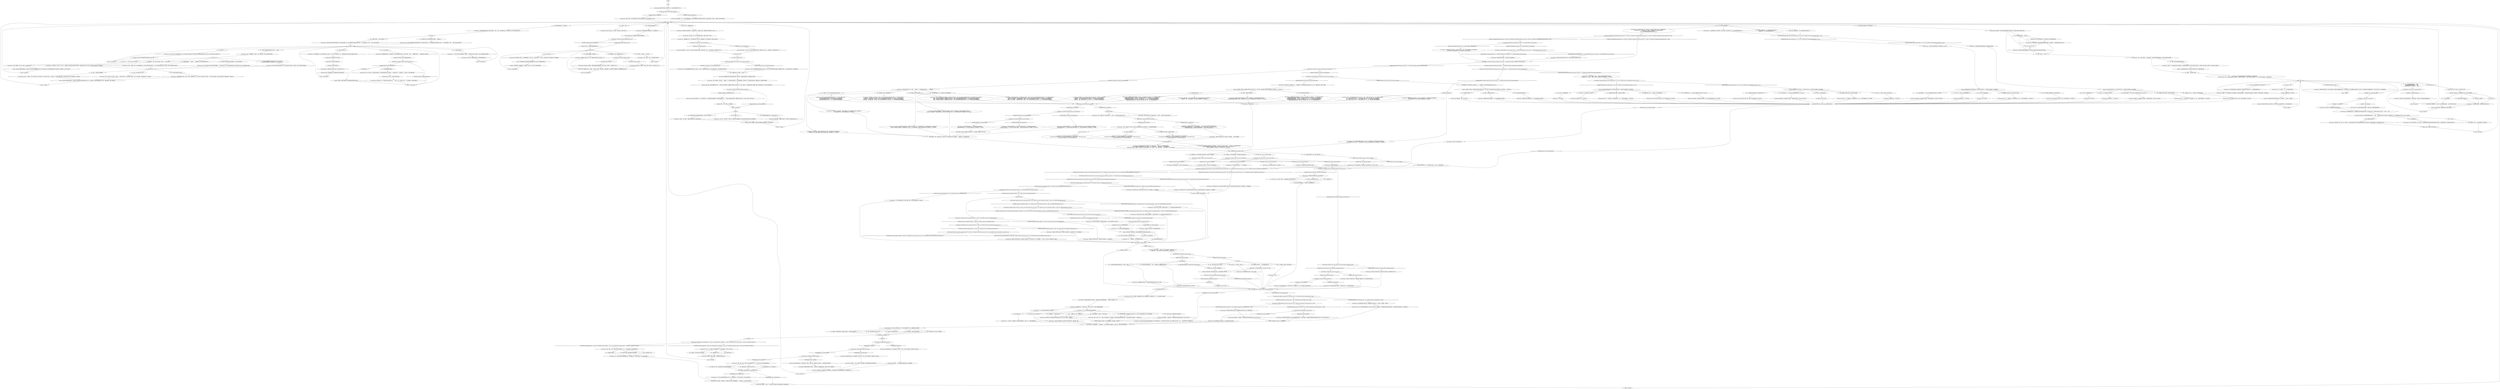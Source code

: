 # KIM SWITCH / DEBRIEF DAY ONE
# 1. Kim smokes.
#2. How did the day go? 
#3. What are our powers and what is the RCM?
#4. What is the Moralintern? 
#5. What do you think of Martinaise, Kim?
# ==================================================
digraph G {
	  0 [label="START"];
	  1 [label="input"];
	  2 [label="Kim Kitsuragi: 他长长地吐出一团烟雾。“你决定吧，警探。再重申一次，我每晚*只*抽一根。”"];
	  3 [label="Endurance: 谢谢你的赞美。即使穿着木屐，我们也能做到。这个身体里面有一台正在运转的神秘油箱——天知道到底是为什么……"];
	  4 [label="Kim Kitsuragi: “国际道德伦理委员会是世界上最大的政治组织。”他抽了一口烟。“你知道他们是谁。在大革命失败之后，这个地方就交给他们管制了。”"];
	  5 [label="Kim Kitsuragi: Variable[\"TASK.get_the_dead_body_down_from_the_tree_done\"]"];
	  6 [label="Variable[\"TASK.get_the_dead_body_down_from_the_tree_done\"]", shape=diamond];
	  7 [label="!(Variable[\"TASK.get_the_dead_body_down_from_the_tree_done\"])", shape=diamond];
	  8 [label="You: “考虑到我过去犯下的错误，这是我唯一能做的。”"];
	  9 [label="Kim Kitsuragi: Variable[\"cargo.evrart_stubbornly_refused_to_sit_all_yhe_way\"]"];
	  10 [label="Variable[\"cargo.evrart_stubbornly_refused_to_sit_all_yhe_way\"]", shape=diamond];
	  11 [label="!(Variable[\"cargo.evrart_stubbornly_refused_to_sit_all_yhe_way\"])", shape=diamond];
	  12 [label="Kim Kitsuragi: “我们没能走访艾弗拉特·克莱尔，因为你拒绝坐下。”"];
	  13 [label="Kim Kitsuragi: “我们没能见到艾弗拉特·克莱尔，不过确实进入港口了。明天应该更容易找到他。”"];
	  14 [label="Kim Kitsuragi: Variable[\"pier.joyce_lynching_hub_reached\"]"];
	  15 [label="Variable[\"pier.joyce_lynching_hub_reached\"]", shape=diamond];
	  16 [label="!(Variable[\"pier.joyce_lynching_hub_reached\"])", shape=diamond];
	  17 [label="You: “我已经等不及要再开一枪了。我觉得自己生来手里就是带枪的。”"];
	  18 [label="Kim Kitsuragi: Variable[\"cargo.evrart_main_hub_reached\"]"];
	  19 [label="Variable[\"cargo.evrart_main_hub_reached\"]", shape=diamond];
	  20 [label="!(Variable[\"cargo.evrart_main_hub_reached\"])", shape=diamond];
	  21 [label="You: “我肯定能让他说出更多消息。”"];
	  22 [label="You: “这是原则问题。”"];
	  23 [label="You: “看见了吗，金，我变成一个真实的人了。”"];
	  24 [label="Kim Kitsuragi: Variable[\"whirling.kim_debrief_name_reaction\"]"];
	  25 [label="Variable[\"whirling.kim_debrief_name_reaction\"]", shape=diamond];
	  26 [label="!(Variable[\"whirling.kim_debrief_name_reaction\"])", shape=diamond];
	  27 [label="Kim Kitsuragi: “改名？没，不算是吧。但是我相信所有人在某个时刻都想象过，如果我们是另外一个人，生活又会是怎样一副模样。”"];
	  28 [label="Kim Kitsuragi: “让她主动开口需要出色的人际交往能力和不屈不挠的毅力。你做的很好，警探。”"];
	  29 [label="Kim Kitsuragi: “不，我们没有。不过最迟明天一定要办完这件重要的事。”他呼出一口气，银色的烟雾寥寥升起。"];
	  30 [label="Kim Kitsuragi: “他们有什么信仰？他们是德洛莉丝主义者。他们*相信*自己可以继续执行四个世纪前无罪女王德洛莉丝·黛提出的人道主义计划。其他人说他们只是一群科技主义者。”"];
	  31 [label="You: 最好还是别问了。"];
	  32 [label="Jump to: [Untitled hub]"];
	  33 [label="You: “加姆洛克和G.R.I.H.也是吗？”（继续。）"];
	  34 [label="Kim Kitsuragi: “其实*非常*困难。人类实在是……”他摇摇头。“但一切都在我们的管控之中。而且这都是值得的。组织起作用了，我们的系统也在起作用。如果没有的话，这座城市会分崩离析。”"];
	  35 [label="Kim Kitsuragi: Variable[\"XP.discover_the_bullet\"]"];
	  36 [label="Variable[\"XP.discover_the_bullet\"]", shape=diamond];
	  37 [label="!(Variable[\"XP.discover_the_bullet\"])", shape=diamond];
	  38 [label="Kim Kitsuragi: Variable[\"pier.joyce_hub_reached\"]"];
	  39 [label="Variable[\"pier.joyce_hub_reached\"]", shape=diamond];
	  40 [label="!(Variable[\"pier.joyce_hub_reached\"])", shape=diamond];
	  41 [label="Kim Kitsuragi: 其实很有限——最*经常*做的就是根据各部门罚款标准，对违法者处以最高1000雷亚尔的罚款。"];
	  42 [label="Kim Kitsuragi: “确定不了。不过那些没出现的人会变成逃犯，当他们最后被抓到的时候，享有的合法权利也会比较少。这其实是一种权力投射。到目前为止，好像大部分人都会现身。”"];
	  43 [label="Kim Kitsuragi: Variable[\"cargo.evrart_after_wc_success_evrart_told_all_about_his_drug_trade\"]  and  Variable[\"cargo.evrart_murderhub_reached\"] == false  and  Variable[\"TASK.open_gary_door\"]"];
	  44 [label="Variable[\"cargo.evrart_after_wc_success_evrart_told_all_about_his_drug_trade\"]  and  Variable[\"cargo.evrart_murderhub_reached\"] == false  and  Variable[\"TASK.open_gary_door\"]", shape=diamond];
	  45 [label="!(Variable[\"cargo.evrart_after_wc_success_evrart_told_all_about_his_drug_trade\"]  and  Variable[\"cargo.evrart_murderhub_reached\"] == false  and  Variable[\"TASK.open_gary_door\"])", shape=diamond];
	  46 [label="Empathy: 虽然你确实在检查尸体的时候犯了错，但他不想让你感觉太灰心。也许是担心你会直接放弃，然后继续酗酒……"];
	  47 [label="You: “很抱歉我今天做的还不够多。我真的不是个好警察。”"];
	  48 [label="You: “这都是计划的一部分——从外面开始，然后回到凶案现场。”"];
	  49 [label="Kim Kitsuragi: “我的工作不是评价你的方法论，警官。我只是在检查事实。至于走访的事……”"];
	  50 [label="Kim Kitsuragi: 他抬起眉毛。“好吧。至于走访的事……”"];
	  51 [label="Kim Kitsuragi: “清醒同样也有助于提高精准度。不管怎么说，我们对被害人进行了现场尸检。不过，得到的信息不是很多。”\n“清醒对精准度同样是有帮助的。不管怎么说，我们对受害人进行了尸检。而且还发现了一些可以调查的线索。”\n“清醒对精准度同样是有帮助的。不管怎么说，我们对受害人进行了尸检。不过，我们发现的东西没有我期望的多。”\n“清醒对精准度同样是有帮助的。不管怎么说，我们对受害人进行了尸检。不过，我们发现的东西没有我期望的多。”\n“清醒对精准度同样是有帮助的。不管怎么说，我们对受害人进行了尸检。不过，我们得到的信息不多。”"];
	  52 [label="Kim Kitsuragi: “那我拭目以待了。至于走访的事……”"];
	  53 [label="Kim Kitsuragi: “呃……”他皱起眉头。“我们必须解决那个问题。”"];
	  54 [label="namehub"];
	  55 [label="You: 这跟你没有一点关系。放手吧。"];
	  56 [label="Kim Kitsuragi: “我有种感觉，乔伊斯知道现在的情况到底有多危险。我们*必须*让她开口。”他皱紧眉头。"];
	  57 [label="Kim Kitsuragi: 他点燃香烟。“那么……我们应该聊聊调查的事——但我还是觉得你对RCM的概念有点*模糊*。我们在这里的角色，还有权力。主要说来，是我们的*管辖权*。”"];
	  58 [label="Composure: 事实上，这样做的他看起来确实酷*多了*。"];
	  59 [label="You: “他们信仰什么？”"];
	  60 [label="Empathy: 谢谢了，孩子，他想到，心中充满感激。"];
	  61 [label="Kim Kitsuragi: 他撇了撇嘴。“在我看来不太明智，不过现在来一场全面的政治辩论太迟了。”"];
	  62 [label="Kim Kitsuragi: “我们见到了艾弗拉特·克莱尔，但是没能进行完整的询问。所以这个要放进待办清单里……”"];
	  63 [label="Kim Kitsuragi: “我还是觉得我们遗漏了什么，不过也许分析部的人会带给我们什么惊喜。我们在犯罪现场还有很多事要处理。”\n“我还是觉得我们遗漏了什么，不过现在只能指望分析部门的那些小伙子了。我们还对犯罪现场进行了详尽的搜查。这一点非常棒。”"];
	  64 [label="Kim Kitsuragi: 他点燃一支香烟。“我们该从哪里开始呢？首先应该谈谈调查的事，不过我记得你想聊一下RCM。”"];
	  65 [label="Kim Kitsuragi: “我们被允许使用任何我们认为有必要的武力，甚至包括致命的。”\n“你可能已经从事实中了解到，我们需要随身携带击杀人数的记录——就像你水印里的那个——我们可以使用任何必要的武力。而且，我们也被严肃地告诫过，不要滥用这种权力。”"];
	  66 [label="killhub"];
	  67 [label="Kim Kitsuragi: “你让他说了很多工会的事，甚至连毒品交易都说了。但是除非你先帮他一个忙，要不他就会对凶杀案的事只字不提。”"];
	  68 [label="Inland Empire: 他是对的。即使是在尸体刺鼻的气味下，你也能嗅到，好像还少了点什么东西。"];
	  69 [label="You: “希望我们不用做什么走访。那些人都奸诈的很。”"];
	  70 [label="Kim Kitsuragi: “嗯，包括艾弗拉特·克莱尔。一个令人畏惧的对手。”"];
	  71 [label="You: “我才不会为了什么工会的大人物坐下，站着或者跳到半空中呢，只是因为什么……”"];
	  72 [label="Kim Kitsuragi: 警督抬起眉毛。“不管怎么说，我们都要再去找他……”"];
	  73 [label="You: “我还是不相信自己居然打偏了！”"];
	  74 [label="You: “这都是计划的一部分——从外面开始，然后回到凶案现场。”"];
	  75 [label="Empathy: 他对你的进展不是特别满意，但也不想让你完全丧失信心。也许是担心你会直接放弃，然后继续酗酒……"];
	  76 [label="You: “大大的解脱。而且还是个非常有用的名字。”"];
	  77 [label="You: “一个很酷的女士，拥有一个很酷的名字。”"];
	  78 [label="Kim Kitsuragi: “好吧，不过 - 不好意思，请恕我冒昧的问一下 - 如果你有鞋的话，*你为什么不穿上呢*？”"];
	  79 [label="Volition: 把习惯控制在自己设定的范围之内需要很强的自控力。相比之下直接戒烟可容易多了。"];
	  80 [label="Jump to: [kimsmokehub]"];
	  81 [label="Kim Kitsuragi: Variable[\"whirling.kim_debrief_electro_cool\"]"];
	  82 [label="Variable[\"whirling.kim_debrief_electro_cool\"]", shape=diamond];
	  83 [label="!(Variable[\"whirling.kim_debrief_electro_cool\"])", shape=diamond];
	  84 [label="You: “你怎么看待他们？”"];
	  85 [label="Kim Kitsuragi: “判处罪行不是我们的工作。我们只负责逮捕，然后把他们送到联盟政府法庭——在科戎和德尔塔。控方会根据我们的证据行事。还有记录——这就是保护好记录的重要性所在。”他拍了拍上衣口袋——笔记就放在那里。"];
	  86 [label="Jump to: [mainhub]"];
	  87 [label="Kim Kitsuragi: “那你一定会*喜欢*马丁内斯的。对于很多人——特别是工会来说——我们其实就是义务警员。以我个人的角度来讲，我不是很喜欢这样。”他看向环岛。"];
	  88 [label="Jump to: [mainhub]"];
	  89 [label="Kim Kitsuragi: Variable[\"yard.hanged_coordination_hit_buckle_failed\"]"];
	  90 [label="Variable[\"yard.hanged_coordination_hit_buckle_failed\"]", shape=diamond];
	  91 [label="!(Variable[\"yard.hanged_coordination_hit_buckle_failed\"])", shape=diamond];
	  92 [label="You: “没什么大不了的。”"];
	  93 [label="Kim Kitsuragi: “我们没能找到工会主席，艾弗拉特·克莱尔，更别提走访他了。所以，这件事放到了明天的待办清单上。”"];
	  94 [label="You: “等等，所以说如果我在执行任务的时候杀了人……”"];
	  95 [label="Kim Kitsuragi: “顺便说一句，处于那种位置可*不是*很舒服的。内务部会彻查这些案子——详细盘问你所有矛盾的地方。要想为别人*打掩护*是很难的。其实这样最好。”"];
	  96 [label="Empathy: 他实事求是的说完，然后离开了。"];
	  97 [label="Kim Kitsuragi: “41分局最出名的就是……警察暴力事件远超平均水平。”"];
	  98 [label="Kim Kitsuragi: “更宽泛的说，是国际道德伦理委员，不过你说的没错。”他的目光心不在焉地落在刚刚变黑的窗户上。"];
	  99 [label="Kim Kitsuragi: “更宽泛的说，是联盟政府和国际道德伦理委员会。”"];
	  100 [label="You: “很抱歉我今天做的还不够多。我真的不是个好警察。”"];
	  101 [label="Kim Kitsuragi: “清醒同样也有助于提高精准度。不过，我们还是继续说说走访的事吧……”"];
	  102 [label="You: “*初步*走访？是的，呃，我们跟一些人聊过。”"];
	  103 [label="Kim Kitsuragi: “那我拭目以待了。至于走访的事……”"];
	  104 [label="You: “我坦白，自己那样做真的很不专业。”"];
	  105 [label="transitionintointerviewshub"];
	  106 [label="namedoubthub"];
	  107 [label="Kim Kitsuragi: CheckEquipped(\"shoes_snakeskin\")"];
	  108 [label="CheckEquipped(\"shoes_snakeskin\")", shape=diamond];
	  109 [label="!(CheckEquipped(\"shoes_snakeskin\"))", shape=diamond];
	  110 [label="You: “我都没注意到。你也知道，我是工作第一的。”"];
	  111 [label="Kim Kitsuragi: 外面的空气很清新，警督沉默了一会儿。他听着汽車的轰鸣声，然后……"];
	  112 [label="Kim Kitsuragi: “这个词用得好，”他点点头，呼出一口气。“我能理解，适应外国势力跟打击移民并不相符——但是如果没了委员会，我们只不过是普通的义务警员而已。事实就是如此。”"];
	  113 [label="You: “如果我*不知道*——你会怎么描述他们？”"];
	  114 [label="Kim Kitsuragi: “沉默——对于这种难题来说，是很好的评价。”"];
	  115 [label="mainhub"];
	  116 [label="Kim Kitsuragi: “我们的检查*可以*再详细一点——因为总是可以的——不过，我们手上确实找到一些可以跟进的线索。”\n“我们的调查还有一些需要改进的地方，不过也没能提供什么足够可靠的线索。”"];
	  117 [label="Kim Kitsuragi: Variable[\"TASK.get_the_dead_body_down_from_the_tree_done\"]  or  Variable[\"gates.mhead_took_down_the_hanged_man\"]"];
	  118 [label="Variable[\"TASK.get_the_dead_body_down_from_the_tree_done\"]  or  Variable[\"gates.mhead_took_down_the_hanged_man\"]", shape=diamond];
	  119 [label="!(Variable[\"TASK.get_the_dead_body_down_from_the_tree_done\"]  or  Variable[\"gates.mhead_took_down_the_hanged_man\"])", shape=diamond];
	  120 [label="Kim Kitsuragi: Variable[\"auto.visited_harbour\"]"];
	  121 [label="Variable[\"auto.visited_harbour\"]", shape=diamond];
	  122 [label="!(Variable[\"auto.visited_harbour\"])", shape=diamond];
	  123 [label="Kim Kitsuragi: “我还是觉得我们遗漏了什么。而且犯罪现场还有很多事要做……”\n“我还是觉得我们遗漏了什么。不过我们对犯罪现场进行了详尽的搜查。这一点非常棒。”"];
	  124 [label="Kim Kitsuragi: 他若有所思地点点头，用手指轻轻弹了下香烟。“还挺少见的，特别是你这个年纪的男人——而且还穿着*那些*高跟鞋……”"];
	  125 [label="Authority: 他不是在评判你。他郑重地承认你们分局的工作难度。"];
	  126 [label="Kim Kitsuragi: “关于工会还有那起凶杀案，你真的让他说了很多，所以我们的调查确实有了不小的进展。”"];
	  127 [label="You: “我一般更喜欢从搜查现场开始，然后再去处理尸体。”"];
	  128 [label="Pain Threshold: 一想到尸体还挂在那里，任由人们看着，被小孩亵渎着……这真的让他很痛苦。"];
	  129 [label="Kim Kitsuragi: “另外，我们总算是把那具尸体从树上*弄下来*了。不过还要进行尸检，犯罪现场也还有很多事要处理。”\n“此外，我们把尸体从树上*放下来*了。不过我们要进行尸检。但是至少我们对犯罪现场进行了详尽的搜查——这一点非常棒。”"];
	  130 [label="You: “世界末日都*快到*了，为什么还会有人期待我把注意力集中在一具尸体上面……”"];
	  131 [label="Kim Kitsuragi: Variable[\"TASK.confront_the_pigs\"]"];
	  132 [label="Variable[\"TASK.confront_the_pigs\"]", shape=diamond];
	  133 [label="!(Variable[\"TASK.confront_the_pigs\"])", shape=diamond];
	  134 [label="Kim Kitsuragi: “虽然我能看出它的吸引力，不过虚无缥缈会影响你履行自己的义务。继续吧……”"];
	  135 [label="Kim Kitsuragi: “不过，我们还是说说乔伊斯·梅西耶的事吧。”"];
	  136 [label="You: “我们走访了她，得到了很多信息。”"];
	  137 [label="Kim Kitsuragi: “好吧，但是——还有，原谅我，这件事已经困扰我一上午了——你都*没穿鞋*怎么还能到处跑来跑去？”"];
	  138 [label="Kim Kitsuragi: “好吧，但是——还有，原谅我，这件事已经困扰我一上午了——你*穿着一只鞋*怎么还能到处跑来跑去？”"];
	  139 [label="You: “这是我苦修的一部分，我在惩罚自己。”"];
	  140 [label="Kim Kitsuragi: “呃，至少阳台边那只鞋子看起来像是你的。”他用香烟指了指。“也许我们说完之后，你可以去把它捡回来。”"];
	  141 [label="Shivers: 下方，城市随着余下的灯火一起颤抖。人们赶回家，离开家，抽烟，睡觉，边洗澡边唱歌。在灯光熄灭之前，餐桌边缘、手还有围裙都在窗户里闪烁。"];
	  142 [label="Composure: 然而如果戒掉，他就酷不起来了。隐藏在这一切之下的——是这个男人很享受这种酷劲。"];
	  143 [label="Perception (Sight): 他说得对。它就在那里，在飞旋旅社闪亮的窗户下散发着幽幽绿光……天空漆黑一片，只有灯光还在闪闪烁烁。"];
	  144 [label="Jump to: [Untitled hub]"];
	  145 [label="You: “我对这个国际道德伦理委员会有点*意见*。”（做结论。）"];
	  146 [label="You: “那被我们判处有罪的人会怎么样？”"];
	  147 [label="You: “人们需要的是更强的领导力，能让所有人都安分守己。”"];
	  148 [label="You: “我不知道自己为什么会这么做，曷城警督。”"];
	  149 [label="Kim Kitsuragi: Variable[\"cargo.evrart_after_wc_success_evrart_told_all_about_his_drug_trade\"]  and  Variable[\"cargo.evrart_hardieboys_did_the_merco_in\"]"];
	  150 [label="Variable[\"cargo.evrart_after_wc_success_evrart_told_all_about_his_drug_trade\"]  and  Variable[\"cargo.evrart_hardieboys_did_the_merco_in\"]", shape=diamond];
	  151 [label="!(Variable[\"cargo.evrart_after_wc_success_evrart_told_all_about_his_drug_trade\"]  and  Variable[\"cargo.evrart_hardieboys_did_the_merco_in\"])", shape=diamond];
	  152 [label="Perception (Sight): 他很疲惫，但眼睛下面的黑眼圈让他显得更加年轻，而不是更加苍老了。"];
	  153 [label="Kim Kitsuragi: Variable[\"TASK.open_trash_container_done\"] == true  and  Variable[\"yard.viscal_greeting_pre_stage\"] == true"];
	  154 [label="Variable[\"TASK.open_trash_container_done\"] == true  and  Variable[\"yard.viscal_greeting_pre_stage\"] == true", shape=diamond];
	  155 [label="!(Variable[\"TASK.open_trash_container_done\"] == true  and  Variable[\"yard.viscal_greeting_pre_stage\"] == true)", shape=diamond];
	  156 [label="Kim Kitsuragi: “如果我们能够检查一下那枚子弹就更好了……不过真正让我担心的是那具尸体还烂在院子里。”\n“剩下来的就交给分析部的那些小伙子了。也许他们这次能做好自己的工作，给我们个惊喜，不过我并没有抱太大指望。”\n“如果我们能把子弹取出来，把尸体送到分析部门就更好了。不过至少尸体已经被冰冻起来了。”"];
	  157 [label="Kim Kitsuragi: “我确定。呃，我们走访了艾弗拉特·克莱尔。”"];
	  158 [label="Kim Kitsuragi: “希望你的自信可以转换成结果，警官。”"];
	  159 [label="Kim Kitsuragi: 他略带关切地打量着你。“只是不要太得意忘形就好。无论如何，我们还要做尸检，而且犯罪现场还有很多事要处理。”\n他带着一丝关心打量着你。“只是别得意忘形就好。不管怎么说，我们还要进行尸检。不过，我们对犯罪现场进行了详尽的搜查——这一点非常棒。”"];
	  160 [label="Kim Kitsuragi: “我的工作不是评价你的方法论，警官。我只是在检查事实。至于走访的事……”"];
	  161 [label="Kim Kitsuragi: Variable[\"jam.jammystery_conclusion_drawn\"]  and  Variable[\"pier.joyce_surveillance_tip\"] == false"];
	  162 [label="Variable[\"jam.jammystery_conclusion_drawn\"]  and  Variable[\"pier.joyce_surveillance_tip\"] == false", shape=diamond];
	  163 [label="!(Variable[\"jam.jammystery_conclusion_drawn\"]  and  Variable[\"pier.joyce_surveillance_tip\"] == false)", shape=diamond];
	  164 [label="You: “我找不到另一只鞋了，而且我拒绝穿上没有现在脚上这只酷的鞋。”"];
	  165 [label="Jump to: [kimsmokehub]"];
	  166 [label="Jump to: [mainhub]"];
	  167 [label="Inland Empire: 某种不祥的东西。"];
	  168 [label="Kim Kitsuragi: “但是岁月改变了一切。现在我也不知道自己相信*什么*……”他想了一会儿，然后改变了主意。“不。我相信RCM。对我来说这就够了。”"];
	  169 [label="You: “是啊。义务警员听起来挺糟糕的。”"];
	  170 [label="Kim Kitsuragi: Variable[\"yard.cuno_greeting_done\"]"];
	  171 [label="Variable[\"yard.cuno_greeting_done\"]", shape=diamond];
	  172 [label="!(Variable[\"yard.cuno_greeting_done\"])", shape=diamond];
	  173 [label="Kim Kitsuragi: “把这个地方留给那群野狗是我们的失误。留给工会，还有公司。谁都不敢经常来这里。这个地方在裂隙中陷落了，是我们俩辖区的共同管辖区。”"];
	  174 [label="Kim Kitsuragi: “他们是中左翼党派和中右翼党派的联合体，因为雷亚尔而维系在一起。我们的联盟政府只是很多很多计划中的一个。他们还运营着ICP，EPIS……世界上大部分政府间组织。”"];
	  175 [label="Kim Kitsuragi: “然后你开枪击中了他的胸部，这个……不是很理想。不过我们还是得想办法把他从树上弄下来。”"];
	  176 [label="Kim Kitsuragi: Variable[\"yard.hanged_picture_taken\"]  and  Variable[\"TASK.run_serial_number\"]"];
	  177 [label="Variable[\"yard.hanged_picture_taken\"]  and  Variable[\"TASK.run_serial_number\"]", shape=diamond];
	  178 [label="!(Variable[\"yard.hanged_picture_taken\"]  and  Variable[\"TASK.run_serial_number\"])", shape=diamond];
	  179 [label="caringhub"];
	  180 [label="Kim Kitsuragi: Variable[\"TASK.probe_drivers_about_drugs\"]  and  Variable[\"jam.jammystery_conclusion_drawn\"] == false"];
	  181 [label="Variable[\"TASK.probe_drivers_about_drugs\"]  and  Variable[\"jam.jammystery_conclusion_drawn\"] == false", shape=diamond];
	  182 [label="!(Variable[\"TASK.probe_drivers_about_drugs\"]  and  Variable[\"jam.jammystery_conclusion_drawn\"] == false)", shape=diamond];
	  183 [label="You: “你知道的，我不喜欢浪费时间。我的脑子动的更快——其他部分都有点跟不上了。”"];
	  184 [label="Kim Kitsuragi: “RCM扮演的主要角色是保障安全。我们真的不应该在瑞瓦肖的经济结构中扮演任何角色。”"];
	  185 [label="Authority: 在当权者召唤你的时候，你就会来。但是权力本身只是一种脆弱的感官把戏。"];
	  186 [label="Kim Kitsuragi: Variable[\"tc.rcm_origins_full_story\"]"];
	  187 [label="Variable[\"tc.rcm_origins_full_story\"]", shape=diamond];
	  188 [label="!(Variable[\"tc.rcm_origins_full_story\"])", shape=diamond];
	  189 [label="You: “世界末日都快到了，为什么还会有人期待我把注意力集中在一具尸体上面……”"];
	  190 [label="You: “你对我的信心给了我最大的鼓舞，金。”"];
	  191 [label="You: “我只想确认他真的死了。”"];
	  192 [label="Kim Kitsuragi: “清醒同样也有助于提高精准度。不过，我们还是继续说说走访的事吧……”"];
	  193 [label="You: “我喜欢走访，而且大家都喜欢*我*。他们喜欢沐浴在我的荣光之下。”"];
	  194 [label="Kim Kitsuragi: “但是，虽然你有厌男症，我们还是走访了艾弗拉特·克莱尔。这可不是个小任务。”"];
	  195 [label="Kim Kitsuragi: “很高兴我们至少能在这一点上达成共识。”"];
	  196 [label="Kim Kitsuragi: “至于走访的事……”"];
	  197 [label="Kim Kitsuragi: “继续说走访的事……”"];
	  198 [label="Kim Kitsuragi: “克莱尔还帮你……我应该怎么说？*记起你的名字*？我总算是松了一口气。”\n“克莱尔还帮你……记起了你的名字，还在协助你寻找失枪。这还算是个安慰。”"];
	  199 [label="Kim Kitsuragi: 他咬紧嘴唇。“我有种感觉，乔伊斯知道现在的情况到底有多危险。我们*必须*让她开口。”"];
	  200 [label="Kim Kitsuragi: “呃，阳台上好像有只鞋跟你脚上这只是一对。”他用香烟指了指。“也许我们说完之后，你可以去把它捡回来。”"];
	  201 [label="Kim Kitsuragi: 他突然笑了。“话说，挺有型的，那双乐福鞋。像你这样穿着跑步应该挺*困难*的吧。”"];
	  202 [label="Kim Kitsuragi: “如果你喜欢，感性一点也可以。不管怎么说——我们维持这座城市和平的权力是国际道德伦理委员会*租*给我们的。如果我们滥用的话，他们就会把这种权力夺走。”"];
	  203 [label="Kim Kitsuragi: “这是个有趣的问题。是一支蓝色的勿忘我花。箴言是：爱，怜悯，自律。我觉得从这一点上，你就能判断出他们*希望*自己在你眼中是什么形象。”"];
	  204 [label="Jump to: [Untitled hub]"];
	  205 [label="You: “他们在这里干得很糟糕。你看到这个地方了吗？这一点也不人道。”\n“他们在这里干得很糟糕。你有没有看见这个地方？情况真的挺严重。”"];
	  206 [label="Kim Kitsuragi: 警督抬起眉头。“呃，我们甚至都没怎么看那具尸体……”\n警督扬起眉头。“呃，我们的确还没看过那具尸体……”"];
	  207 [label="Kim Kitsuragi: Variable[\"XP.discover_the_bullet\"]"];
	  208 [label="Variable[\"XP.discover_the_bullet\"]", shape=diamond];
	  209 [label="!(Variable[\"XP.discover_the_bullet\"])", shape=diamond];
	  210 [label="Jump to: [mainhub]"];
	  211 [label="Kim Kitsuragi: “有过。”他停顿了一下。“上次已经是四年前的事了。”"];
	  212 [label="Jump to: [killhub]"];
	  213 [label="Electrochemistry: 关于你为什么会跑的这么快这一点，我有个相当好的理论，孩子。等到明早起来之后再看吧！"];
	  214 [label="Kim Kitsuragi: 他叹了口气。“在这种环境下，我们都在竭尽全力。只是……麻烦你今晚别喝酒了。至于走访的事……”"];
	  215 [label="You: “那是我的特长。不像大部分警察，我理解*沟通*对于我们这一行的重要性。”"];
	  216 [label="Authority: 你在他的心中的评价确实提高了。"];
	  217 [label="Rhetoric: 他没有在这个问题上说太多，因为他觉得你能从艾弗拉特那里问出更多东西来。"];
	  218 [label="Kim Kitsuragi: “至于走访的事……”"];
	  219 [label="Kim Kitsuragi: 他抬起眉毛。“没错，不过我们还要进行尸检。而且犯罪现场还有很多工作等着我们呢。”\n他扬起眉头。“没错。尸检还是要做的。不过至少我们对犯罪现场进行了详尽的搜查。”"];
	  220 [label="You: “很抱歉我今天做的还不够多。我真的不是个好警察。”"];
	  221 [label="Kim Kitsuragi: Variable[\"TASK.open_trash_container_done\"] == true  and  Variable[\"yard.viscal_greeting_pre_stage\"] == true"];
	  222 [label="Variable[\"TASK.open_trash_container_done\"] == true  and  Variable[\"yard.viscal_greeting_pre_stage\"] == true", shape=diamond];
	  223 [label="!(Variable[\"TASK.open_trash_container_done\"] == true  and  Variable[\"yard.viscal_greeting_pre_stage\"] == true)", shape=diamond];
	  224 [label="Kim Kitsuragi: 他叹了口气。“在这种环境下，我们都在竭尽全力。只是……麻烦你今晚别喝酒了。至于走访的事……”"];
	  225 [label="triedbullethub"];
	  226 [label="You: “我很高兴能找到枪的线索，但我说不出对自己的名字有什么感受。”"];
	  227 [label="Kim Kitsuragi: CheckEquipped(\"shoes_fancy_loafer\")"];
	  228 [label="CheckEquipped(\"shoes_fancy_loafer\")", shape=diamond];
	  229 [label="!(CheckEquipped(\"shoes_fancy_loafer\"))", shape=diamond];
	  230 [label="Jump to: [mainhub]"];
	  231 [label="Kim Kitsuragi: “是的。国际社会在瑞瓦肖的使命——更宽泛的说，还有国际道德伦理委员会。”"];
	  232 [label="You: “这是时尚，对本风流男子来说它们不够屌。”"];
	  233 [label="Jump to: [mainhub]"];
	  234 [label="You: “我说是瑞瓦肖的市民。”"];
	  235 [label="Kim Kitsuragi: “国际道德伦理委员会是一个既成的事实。我不会对事实发表任何意见——除非它们改变了。而且……”他看着脚下的城市……“改变看起来也不太可能发生。”"];
	  236 [label="Kim Kitsuragi: 他点点头。“可悲的是，对于马丁内斯的人来说，我们已经是了。至少他们中的大部分人，特别是工会——觉得我们就是义务警员。我估计我们在这里的工作会很有挑战性。”他看向环岛。"];
	  237 [label="Kim Kitsuragi: 城市的微光在下面慢慢闪烁——就像发光的云彩，从他的镜片上飘过。警督看着手中细长的香烟，又深吸了一口。"];
	  238 [label="Esprit de Corps: 两边是一排排的屋子，伫立在人行道的两旁——41分局的圆顶向远处慢慢延伸。他周围的街道寂静无声。一个小孩经过永劫路和主路的转角，朝着警长的方向挥了挥手。马发出一声嘶鸣，警长点头示意。"];
	  239 [label="You: “我真的不知道。这里的情况就真有这么糟糕。”（指着你的头。）"];
	  240 [label="Kim Kitsuragi: “RCM的警官收受少于规定罚款金额的贿赂是众所周知的。”他皱起眉头。“这样会逐渐破坏RCM的公信力。”"];
	  241 [label="Kim Kitsuragi: Variable[\"tc.harry\"]"];
	  242 [label="Variable[\"tc.harry\"]", shape=diamond];
	  243 [label="!(Variable[\"tc.harry\"])", shape=diamond];
	  244 [label="Rhetoric: 他说的那个*不理想*，意思是说他不相信自己居然真让你试了一下那个把戏，而且如果他不觉得这个后果也有自己一部分责任的话，一定会很生气的。"];
	  245 [label="You: “我承认，我是很久没有训练过了。”"];
	  246 [label="Kim Kitsuragi: Variable[\"cargo.evrart_main_hub_reached\"]"];
	  247 [label="Variable[\"cargo.evrart_main_hub_reached\"]", shape=diamond];
	  248 [label="!(Variable[\"cargo.evrart_main_hub_reached\"])", shape=diamond];
	  249 [label="You: “别担心，金。明天我一定会好好检查那具尸体。”"];
	  250 [label="You: 什么也不说，只是看着这座城市。"];
	  251 [label="Kim Kitsuragi: “那我拭目以待了。至于走访的事……”"];
	  252 [label="You: “别担心，金。我明天一定会把尸体从院子里弄出去。”"];
	  253 [label="You: “其实，我不知道对自己名字有什么感觉。”"];
	  254 [label="You: “我不喜欢她的名字。说到这一点，我也不喜欢她。”"];
	  255 [label="Rhetoric: 如果金这么再三强调，那一定是很重要的事。"];
	  256 [label="Kim Kitsuragi: 他咬紧嘴唇。“我有种感觉，乔伊斯知道现在的情况到底有多危险。我们*必须*让她开口。”"];
	  257 [label="You: “我们试着走访过她，但是她要我们先为她办点事。伙计，我们这一路还是真是发现了不少让人震惊的事啊。”"];
	  258 [label="Kim Kitsuragi: 他若有所思地点点头，用手指轻轻弹了下香烟。“退一步说，还挺让人印象深刻的。特别是你这个年纪的男人……”"];
	  259 [label="Kim Kitsuragi: 他长长地吐出一团烟雾。“如果你想像摇滚明星那样抽烟，那取决于你自己。再重申一次，我每晚*只*抽一根。”"];
	  260 [label="You: “你怎么这么酷，金？”"];
	  261 [label="You: “抽烟真是个好主意。我觉得我也要来一根。”"];
	  262 [label="You: “是的。这是加姆洛克开箱步的一部分。”"];
	  263 [label="You: “国际道德伦理委员会——到底是什么？”"];
	  264 [label="Electrochemistry: 某种甚至有点女权主义的东西，但方式更加*严格*一些。"];
	  265 [label="Empathy: 绝不仅仅如此，在他心里有着某种喜爱之情。"];
	  266 [label="Kim Kitsuragi: “是的。我*以前*是——在我比较年轻的时候。20多岁的时候我觉得自己是个道德家。*一支蓝色勿忘我花，一片蔚蓝的天空*，”他引用到。“其实也没那么糟糕。”"];
	  267 [label="Kim Kitsuragi: “是吗？”警督皱起眉头，然后抽了一口烟。在他的指尖，那只是一根细长的白色玩意。"];
	  268 [label="Untitled hub (02)"];
	  269 [label="Kim Kitsuragi: “把这个地方留给那群野狗是我们的失误。留给工会，还有公司。谁都不敢经常来这里逗留，就像我告诉过你的——这个地方就是个孤儿区。在裂隙中陷落……”"];
	  270 [label="Kim Kitsuragi: Variable[\"yard.hanged_coordination_hit_buckle\"]  or  Variable[\"yard.hanged_coordination_hit_buckle_failed\"]"];
	  271 [label="Variable[\"yard.hanged_coordination_hit_buckle\"]  or  Variable[\"yard.hanged_coordination_hit_buckle_failed\"]", shape=diamond];
	  272 [label="!(Variable[\"yard.hanged_coordination_hit_buckle\"]  or  Variable[\"yard.hanged_coordination_hit_buckle_failed\"])", shape=diamond];
	  273 [label="Kim Kitsuragi: “也许不会，”他小声说道。“不管怎么说，积极的变化总是缓慢发生的。我们从来没有真正看到过自身行动带来的影响。”"];
	  274 [label="Kim Kitsuragi: Variable[\"cargo.evrart_main_hub_reached\"]"];
	  275 [label="Variable[\"cargo.evrart_main_hub_reached\"]", shape=diamond];
	  276 [label="!(Variable[\"cargo.evrart_main_hub_reached\"])", shape=diamond];
	  277 [label="Kim Kitsuragi: “我们走访了艾弗拉特·克莱尔。”"];
	  278 [label="Kim Kitsuragi: “我还是觉得我们遗漏了什么，但是至少尸体已经冷冻起来了。不过犯罪现场还有很多事要做。”\n“我还是觉得我们遗漏了什么，不过至少尸体已经被冷冻起来了。而且我们还对犯罪现场进行了详尽的搜查。这一点非常棒。”"];
	  279 [label="You: “好吧。还有什么？”（继续。）"];
	  280 [label="Kim Kitsuragi: Variable[\"cargo.evrart_after_wc_success_evrart_told_all_about_his_drug_trade\"]"];
	  281 [label="Variable[\"cargo.evrart_after_wc_success_evrart_told_all_about_his_drug_trade\"]", shape=diamond];
	  282 [label="!(Variable[\"cargo.evrart_after_wc_success_evrart_told_all_about_his_drug_trade\"])", shape=diamond];
	  283 [label="Kim Kitsuragi: “你让他说了很多工会的事，但是除非你先帮他一个忙，要不他就会对凶杀案的事只字不提。”"];
	  284 [label="Kim Kitsuragi: “不过我们已经对犯罪现场进行了详细的搜查。这一点很好。”"];
	  285 [label="You: “其实没什么，真的。我只是在做自己的本职工作而已。”"];
	  286 [label="Kim Kitsuragi: “你那一枪让我们能够对受害者进行现场尸检。不过，我们没了解到多少信息。”\n“这让我们能对受害者进行现场尸检。而且我们也找到一些可以调查的线索。”\n“这让我们能对受害者进行现场尸检。不过，我们发现的东西没有我期望的多。”\n“这让我们能对受害者进行现场尸检。不过，我们发现的东西没有我期望的多。”"];
	  287 [label="Kim Kitsuragi: Variable[\"cargo.evrart_main_hub_reached\"]"];
	  288 [label="Variable[\"cargo.evrart_main_hub_reached\"]", shape=diamond];
	  289 [label="!(Variable[\"cargo.evrart_main_hub_reached\"])", shape=diamond];
	  290 [label="Kim Kitsuragi: Variable[\"cargo.evrart_main_hub_reached\"]"];
	  291 [label="Variable[\"cargo.evrart_main_hub_reached\"]", shape=diamond];
	  292 [label="!(Variable[\"cargo.evrart_main_hub_reached\"])", shape=diamond];
	  293 [label="Kim Kitsuragi: “那我拭目以待了。至于走访的事……”"];
	  294 [label="Kim Kitsuragi: “清醒同样也有助于提高精准度。不管怎么说，我们对被害人进行了现场尸检。不过，得到的信息不是很多。”\n“清醒对精准度同样是有帮助的。不管怎么说，我们对受害人进行了尸检。而且还发现了一些可以调查的线索。”\n“清醒对精准度同样是有帮助的。不管怎么说，我们对受害人进行了尸检。不过，我们发现的东西没有我期望的多。”\n“清醒对精准度同样是有帮助的。不管怎么说，我们对受害人进行了尸检。不过，我们发现的东西没有我期望的多。”\n“清醒对精准度同样是有帮助的。不管怎么说，我们对受害人进行了尸检。不过，我们得到的信息不多。”"];
	  295 [label="Kim Kitsuragi: “而且犯罪现场还有很多工作要做。现在，说到走访的事……”他深吸一口气，静静地看着这座城市。\n“不过，犯罪现场还有些事没有处理完。这一点不能忘了。现在，说说走访情况……”他深深地吸了一口烟，看着这座城市。\n“我们回去处理尸体的时候，还要留心一下犯罪现场，还有些事没有处理完。这一点不能忘了。现在，说说走访情况……”他深深地吸了一口烟，看着这座城市。"];
	  296 [label="Kim Kitsuragi: “我从来都没有怀疑过你的人格，警官。继续吧……”"];
	  297 [label="Kim Kitsuragi: “不过，我们还是继续说说野松公司代表的事吧。”"];
	  298 [label="You: “我就是这么的粗旷。”"];
	  299 [label="Kim Kitsuragi: “请随意。”警督弹了弹烟灰，“但还是请你考虑把它们穿上。”"];
	  300 [label="You: “我好像有点想抽烟。你还有烟吗？”"];
	  301 [label="Kim Kitsuragi: “一个历史人物？现代文明的奠基者？”他想到。“这个你还是去问问别人的意见吧。人道主义的课题对我来说太抽象了。”"];
	  302 [label="Untitled hub"];
	  303 [label="Esprit de Corps: 夜晚。托勒密·普赖斯警长走入院子。一匹花斑马在汽車旁等待着，咀嚼着袋子里的燕麦。海鸥从头顶飞过，整个天空漆黑一片。普赖斯警长穿着一套黑西服，披着一件标准的巡逻大衣，骑在马上走向回家的方向……"];
	  304 [label="Kim Kitsuragi: “现在，说说走访的事——我这里有一份马丁内斯的走访清单，我的意思是……”他深吸一口气，然后看着这座城市。"];
	  305 [label="Kim Kitsuragi: “我们走访了野松公司的代表乔伊斯·梅西耶，而且了解到很多信息——对于我们或者马丁内斯来说，没有一条算得上是*好消息*，不过……”他快速点了点头，表示赞同和认可。"];
	  306 [label="Kim Kitsuragi: “我们没有跟野松公司的代表谈话。不过这绝对是明天的必办事项。”"];
	  307 [label="Kim Kitsuragi: “是的，虽然是间接的，不过市民总是可以从当地的警局索要记录。”"];
	  308 [label="You: “你杀过人吗，金？”"];
	  309 [label="Half Light: 你当然杀过人。就在这附近的某个地方，融化在所有酒精里……"];
	  310 [label="Kim Kitsuragi: Variable[\"cargo.evrart_unionhub_reached\"]  and  Variable[\"cargo.evrart_murderhub_reached\"]"];
	  311 [label="Variable[\"cargo.evrart_unionhub_reached\"]  and  Variable[\"cargo.evrart_murderhub_reached\"]", shape=diamond];
	  312 [label="!(Variable[\"cargo.evrart_unionhub_reached\"]  and  Variable[\"cargo.evrart_murderhub_reached\"])", shape=diamond];
	  313 [label="Kim Kitsuragi: “很可惜，尸体还烂在院子里。我们应该尽快处理。”\n“剩下来的就交给分析部的那些小伙子了。也许他们这次能做好自己的工作，给我们个惊喜，不过我并没有抱太大指望。”\n“我们还没有把尸体运出院子，不过至少他已经被冷冻起来了。”"];
	  314 [label="Kim Kitsuragi: “另外，我们总算是把那具尸体从树上*弄下来*了。*而且*，对被害人进行了现场尸检。不过，得到的信息不是很多。”\n“此外，我们把尸体从树上*放下来*了。*而且*还对受害人进行了尸检。我们还发现了一些可以调查的线索。”\n“此外，我们把尸体从树上*放下来*了。*而且*还对受害人进行了尸检。不过，我们发现的东西没有我期望的多。”\n“此外，我们把尸体从树上*放下来*了。*而且*还对受害人进行了尸检。不过，我们发现的东西没有我期望的多。”"];
	  315 [label="You: “我一般更喜欢从搜查现场开始，然后再去处理尸体。”"];
	  316 [label="Empathy: 金肯定也在某个时刻怀疑过自己的名字，但是又故意抛弃了这个想法。"];
	  317 [label="You: “我真的不知道。调查感觉就是比找鞋穿更重要。”"];
	  318 [label="You: “这是我救赎的一部分。”"];
	  319 [label="Composure: 他已经把这件事在心里很好的消化掉了。这就是事实。一个独立的、过去的事件。"];
	  320 [label="Rhetoric: 或者，如果他们*觉得*你有的话。"];
	  321 [label="You: “外面的情况很糟糕。”（指向城市。）“我们需要他们，赋予我们管辖瑞瓦肖的权力。”"];
	  322 [label="Jump to: [Untitled hub]"];
	  323 [label="You: “我们是世界上最大的资产阶级组织的傀儡，为了保护资产阶级的权利。”"];
	  324 [label="Kim Kitsuragi: “你这话听起来像个革命者，而不是一个警察。先把假设放在一边——我们在马丁内斯已经*是*义务警员了。至少工会是这么觉得的。我估计我们在这里的工作会很有挑战性。”他看向环岛。"];
	  325 [label="Kim Kitsuragi: Variable[\"whirling.kim_debrief_esprit_pryce\"]"];
	  326 [label="Variable[\"whirling.kim_debrief_esprit_pryce\"]", shape=diamond];
	  327 [label="!(Variable[\"whirling.kim_debrief_esprit_pryce\"])", shape=diamond];
	  328 [label="Kim Kitsuragi: Variable[\"TASK.fridge_victims_body_done\"]"];
	  329 [label="Variable[\"TASK.fridge_victims_body_done\"]", shape=diamond];
	  330 [label="!(Variable[\"TASK.fridge_victims_body_done\"])", shape=diamond];
	  331 [label="You: “这不是很容易导致权力……滥用吗？”"];
	  332 [label="Kim Kitsuragi: “当然了，我们可以逮捕人，不过相比直接抓人，更好的选择是*警局传唤通知*。这样可以避免混乱和过度拥挤。”"];
	  333 [label="Kim Kitsuragi: 他扬起眉毛。“也许吧。不过41分局最出名的就是……远超平均水平的击杀人数。”"];
	  334 [label="You: “那这些规则都是谁制定的？”（继续。）\n“那这些规则是联盟政府制定的吗？”（继续。）\n“这些规则是谁制定的？联盟政府吗？”（继续。）"];
	  335 [label="Empathy: 他也许会更严厉地对待这一切，但也不想让你太灰心。也许是担心你会直接放弃，然后继续酗酒……"];
	  336 [label="Kim Kitsuragi: 他看着你，脸上带着难以辨认的表情。“如果这起凶杀案是一个前兆呢？至于走访的事……”"];
	  337 [label="Kim Kitsuragi: “在这种情况下，我必须同意。无论如何，你那一枪让我们能够对受害者进行现场尸检。不过，得到的信息不是很多。”\n“在这种情况下，我必须表示赞同。不管怎么说，你那一枪让我们能够对受害人进行现场尸检。我们发现了一些可以调查的线索。”\n“在这种情况下，我必须表示赞同。不管怎么说，你那一枪让我们能够对受害人进行现场尸检。不过，我们发现的东西没有我期望的多。”\n“在这种情况下，我必须表示赞同。不管怎么说，你那一枪让我们能够对受害人进行现场尸检。不过，我们发现的东西没有我期望的多。”"];
	  338 [label="Kim Kitsuragi: 他叹了口气。“你不用喜欢自己走访的人。当然了，如果你喜欢更好。”"];
	  339 [label="You: “那个家伙，是个非常坚定的人。”"];
	  340 [label="You: 什么也不说，只是看着这座城市。"];
	  341 [label="Kim Kitsuragi: “清醒同样也有助于提高精准度。无论如何，我们还要做尸检，而且犯罪现场还有很多事要处理。”\n“不过我们还要进行尸检。但是，我们的确对犯罪现场进行了详尽的搜查。”"];
	  342 [label="You: “别担心，金。明天我的状态一定会好多。”"];
	  343 [label="Kim Kitsuragi: “至于走访的事……”"];
	  344 [label="Kim Kitsuragi: 他看着你，脸上带着难以辨认的表情。“验尸也许会揭示其他异常的地方。至于走访的事……”"];
	  345 [label="Rhetoric: 如果金这么再三强调，那一定是很重要的事。而且很危险，非常危险。"];
	  346 [label="Kim Kitsuragi: “确实。”他停了一会儿。“我们*必须*让梅西耶开口。我有种感觉，乔伊斯知道现在的情况到底有多危险。不过我们跟她分享消息的时候，一定也要多加小心。”"];
	  347 [label="Kim Kitsuragi: “没错，这样也许更诚实一些。不管怎么说——国际道德伦理委员会租给我们维持这座城市和平的权力。如果我们滥用的话，他们就会把这种权力夺走。”"];
	  348 [label="Conceptualization: 这又是一个与道德主义相关的主题。"];
	  349 [label="Untitled hub"];
	  350 [label="You: “谢谢你。”[离开。]"];
	  351 [label="Kim Kitsuragi: “尸体还挂在那棵树上，还蛮……不幸的。而且犯罪现场还有*很多*事要做。”\n“尸体还挂在树上，这一点有些……遗憾。不过我们对于犯罪现场进行了详尽的搜查——这一点非常棒。”"];
	  352 [label="Kim Kitsuragi: “不过首先我想说……今天真是累坏了。这么到处*跑来跑去*是要做什么？你跑了很久。这是41分局的标准训练吗？”"];
	  353 [label="Kim Kitsuragi: Variable[\"cargo.evrart_unionhub_reached\"]  and  Variable[\"cargo.evrart_hardieboys_did_the_merco_in\"]"];
	  354 [label="Variable[\"cargo.evrart_unionhub_reached\"]  and  Variable[\"cargo.evrart_hardieboys_did_the_merco_in\"]", shape=diamond];
	  355 [label="!(Variable[\"cargo.evrart_unionhub_reached\"]  and  Variable[\"cargo.evrart_hardieboys_did_the_merco_in\"])", shape=diamond];
	  356 [label="Untitled hub (09)"];
	  357 [label="Kim Kitsuragi: “你真的让他说了很多，现在我们对本地政治有了更多了解，包括克莱尔的毒品交易，而且还掌握了几个可靠的嫌疑人。”"];
	  358 [label="Kim Kitsuragi: “你让他说了很多工会的事，甚至连毒品交易都说了，但关于凶杀案的事，他只字未提。”"];
	  359 [label="Kim Kitsuragi: “你让他说了很多工会的事，但是凶杀案的事没提。”"];
	  360 [label="Kim Kitsuragi: “不过，他对有用的信息都不是特别坦诚。”"];
	  361 [label="Kim Kitsuragi: “而且犯罪现场还有很多事要处理。我们调查地还不够彻底。”"];
	  362 [label="Kim Kitsuragi: “很可惜，尸体还烂在院子里。我们应该尽快处理。”\n“剩下来的就交给分析部的那些小伙子了。也许他们这次能做好自己的工作，给我们个惊喜，不过我并没有抱太大指望。”\n“我们还没有把尸体运出院子，不过至少他已经被冷冻起来了。”"];
	  363 [label="Kim Kitsuragi: “很可惜，尸体还烂在院子里。我们应该尽快处理。”\n“剩下来的就交给分析部的那些小伙子了。也许他们这次能做好自己的工作，给我们个惊喜，不过我并没有抱太大指望。”\n“我们还没有把尸体运出院子，不过至少他已经被冷冻起来了。”"];
	  364 [label="You: 什么也不说，只是看着这座城市。"];
	  365 [label="You: “我只想确认他真的死了。”"];
	  366 [label="Kim Kitsuragi: “继续……”"];
	  367 [label="You: “你有没有想过换个名字，金？”"];
	  368 [label="You: “我们试过走访她，但她要求我们先为她做点事。”"];
	  369 [label="You: “我们还没去走访过……”"];
	  370 [label="You: “我不知道你还会抽烟呢，金。”"];
	  371 [label="Kim Kitsuragi: 他手中香烟的火光照亮了一个转瞬即逝的微笑。“你说这个吗？”他掸了掸烟灰。“这个不酷——这是对意志的一种不必要的考验。而且很不健康。”"];
	  372 [label="You: “我说是联盟政府。”"];
	  373 [label="You: “他们的*符号*是什么？”"];
	  374 [label="You: “你喜欢国际道德伦理委员会。”"];
	  375 [label="Empathy: 警督吐出一团栗子味的烟雾，然后看着这座他发誓要守护的城市。"];
	  376 [label="Jump to: [killhub]"];
	  377 [label="Kim Kitsuragi: 他看着夜空中骑马者纪念碑的黑色轮廓，然后说道：“这座城市由我们管辖。河流西边是RCM的领地。”"];
	  378 [label="You: 什么也不说，只是看着这片夜色。"];
	  379 [label="Kim Kitsuragi: Variable[\"TASK.run_serial_number_done\"]  or  Variable[\"TASK.talk_merc_tattoo_done\"]  or  Variable[\"TASK.ask_about_tattoo_done\"]"];
	  380 [label="Variable[\"TASK.run_serial_number_done\"]  or  Variable[\"TASK.talk_merc_tattoo_done\"]  or  Variable[\"TASK.ask_about_tattoo_done\"]", shape=diamond];
	  381 [label="!(Variable[\"TASK.run_serial_number_done\"]  or  Variable[\"TASK.talk_merc_tattoo_done\"]  or  Variable[\"TASK.ask_about_tattoo_done\"])", shape=diamond];
	  382 [label="Kim Kitsuragi: “*而且*，你还找到了一颗子弹。所以我们可以拿去做弹道学测试，查出作案手枪——这些信息都是非常重要的。”"];
	  383 [label="You: “希望我们的调查可以帮助改善这里的情况。至少能产生*一些*好影响。”"];
	  384 [label="Kim Kitsuragi: Variable[\"cargo.evrart_left_the_conversation_before_reaching_main_hub\"]"];
	  385 [label="Variable[\"cargo.evrart_left_the_conversation_before_reaching_main_hub\"]", shape=diamond];
	  386 [label="!(Variable[\"cargo.evrart_left_the_conversation_before_reaching_main_hub\"])", shape=diamond];
	  387 [label="Kim Kitsuragi: “我们跟乔伊斯·梅西耶聊了聊，但没有从她那里得到任何信息。”他皱了皱眉头。“我感觉乔伊斯知道现在的情况到底有多危险。我们*必须*想办法让她开口。”"];
	  388 [label="You: “等等，那你怎么确定被捕对象会出现呢？”"];
	  389 [label="Jump to: [mainhub]"];
	  390 [label="Kim Kitsuragi: Variable[\"cargo.evrart_unionhub_reached\"]  and  Variable[\"cargo.evrart_murderhub_reached\"] == false  and  Variable[\"TASK.open_gary_door\"]"];
	  391 [label="Variable[\"cargo.evrart_unionhub_reached\"]  and  Variable[\"cargo.evrart_murderhub_reached\"] == false  and  Variable[\"TASK.open_gary_door\"]", shape=diamond];
	  392 [label="!(Variable[\"cargo.evrart_unionhub_reached\"]  and  Variable[\"cargo.evrart_murderhub_reached\"] == false  and  Variable[\"TASK.open_gary_door\"])", shape=diamond];
	  393 [label="Kim Kitsuragi: Variable[\"cargo.evrart_unionhub_reached\"] == false  and  Variable[\"cargo.evrart_hardieboys_did_the_merco_in\"]"];
	  394 [label="Variable[\"cargo.evrart_unionhub_reached\"] == false  and  Variable[\"cargo.evrart_hardieboys_did_the_merco_in\"]", shape=diamond];
	  395 [label="!(Variable[\"cargo.evrart_unionhub_reached\"] == false  and  Variable[\"cargo.evrart_hardieboys_did_the_merco_in\"])", shape=diamond];
	  396 [label="Kim Kitsuragi: Variable[\"cargo.evrart_unionhub_reached\"]"];
	  397 [label="Variable[\"cargo.evrart_unionhub_reached\"]", shape=diamond];
	  398 [label="!(Variable[\"cargo.evrart_unionhub_reached\"])", shape=diamond];
	  399 [label="Kim Kitsuragi: “虽然他对工会的事不那么坦率，但确实提了凶杀案的事。所以现在我们手上有几个可靠的嫌疑人了。”"];
	  400 [label="Kim Kitsuragi: “我的工作不是评价你的方法论，警官。我只是在陈述事实。至于走访的事……”"];
	  401 [label="Kim Kitsuragi: “至于走访的事……”"];
	  402 [label="Kim Kitsuragi: “我们一路上了解到很多有意思的事。我们*必须*让乔伊斯开口。我有种感觉，乔伊斯知道现在的情况到底有多危险。不过我们跟她分享消息的时候，一定也要多加小心。”"];
	  403 [label="You: “我就是这么强壮。”"];
	  404 [label="Kim Kitsuragi: Variable[\"whirling.kim_orientation\"]"];
	  405 [label="Variable[\"whirling.kim_orientation\"]", shape=diamond];
	  406 [label="!(Variable[\"whirling.kim_orientation\"])", shape=diamond];
	  407 [label="Kim Kitsuragi: SubstanceUsedMore(\"smokes\")"];
	  408 [label="SubstanceUsedMore(\"smokes\")", shape=diamond];
	  409 [label="!(SubstanceUsedMore(\"smokes\"))", shape=diamond];
	  410 [label="Kim Kitsuragi: “是的，”他抽了一口烟。“今天真是漫长又多事啊。”"];
	  411 [label="You: “德洛莉丝·黛是谁？”"];
	  412 [label="Logic: 某种几乎可以说是不言而喻的东西。"];
	  413 [label="Kim Kitsuragi: “我们处于所谓的*国际法的暮光*之中，执行的法律也来自于委员会。没有他们，我们不过是普通的义务警员罢了。”"];
	  414 [label="Shivers: 孤儿区的灯光映照在他的眼镜上：高速公路上红色和金色的光球宛如细绳上的珍珠一般，从东向西滑动。瑞瓦肖的通勤路线又回到了郊外。明天是星期二，星期一已经结束了。"];
	  415 [label="Kim Kitsuragi: Variable[\"tc.kim_said_no_one_cares_about_martinaise\"]"];
	  416 [label="Variable[\"tc.kim_said_no_one_cares_about_martinaise\"]", shape=diamond];
	  417 [label="!(Variable[\"tc.kim_said_no_one_cares_about_martinaise\"])", shape=diamond];
	  418 [label="Jump to: [caringhub]"];
	  419 [label="You: “你觉得今天的进展如何？”"];
	  420 [label="Kim Kitsuragi: “然后你开枪把尸体打了下来，就还……”他停顿了一下，想要寻找最合适的词语。“……打的挺准的。”"];
	  421 [label="Kim Kitsuragi: “而且，你发现那个男人不仅仅被吊起来了——还中枪了。这次勘查工作完成的*相当不错*。”"];
	  422 [label="Kim Kitsuragi: “我们见到了艾弗拉特·克莱尔，但是在真正开始询问前，你很突然地离开了谈话。”"];
	  423 [label="You: “我明白了。那如果有人反抗呢？”"];
	  424 [label="You: “那*我*有杀过人吗？”"];
	  425 [label="Kim Kitsuragi: Variable[\"cargo.evrart_unionhub_reached\"] == false  and  Variable[\"cargo.evrart_murderhub_reached\"]"];
	  426 [label="Variable[\"cargo.evrart_unionhub_reached\"] == false  and  Variable[\"cargo.evrart_murderhub_reached\"]", shape=diamond];
	  427 [label="!(Variable[\"cargo.evrart_unionhub_reached\"] == false  and  Variable[\"cargo.evrart_murderhub_reached\"])", shape=diamond];
	  428 [label="Kim Kitsuragi: Variable[\"cargo.evrart_unionhub_reached\"] == false  and  Variable[\"cargo.evrart_gonna_start_a_war\"]  and  Variable[\"cargo.evrart_hardieboys_did_the_merco_in\"]"];
	  429 [label="Variable[\"cargo.evrart_unionhub_reached\"] == false  and  Variable[\"cargo.evrart_gonna_start_a_war\"]  and  Variable[\"cargo.evrart_hardieboys_did_the_merco_in\"]", shape=diamond];
	  430 [label="!(Variable[\"cargo.evrart_unionhub_reached\"] == false  and  Variable[\"cargo.evrart_gonna_start_a_war\"]  and  Variable[\"cargo.evrart_hardieboys_did_the_merco_in\"])", shape=diamond];
	  431 [label="Kim Kitsuragi: “是啊，现在有点冷了。我们走吧。”他掐灭烟头，看着大门的方向。"];
	  432 [label="You: “真够直接的。我是个枪法高超的警察。”"];
	  433 [label="Kim Kitsuragi: “确实挺不错的。不过我们还要进行现场尸检。而且，犯罪现场还有很多工作等着我们呢。”\n“的确挺不错的。不过尸检还是要做的。但是我们对犯罪现场进行了详尽的搜查——这一点非常棒。”"];
	  434 [label="You: “别担心，金。明天我的状态一定会好多。”"];
	  435 [label="Kim Kitsuragi: 他略带关切地打量着你。“只是不要太得意忘形就好。无论如何，你那一枪让我们能够对受害者进行现场尸检。不过，得到的信息不是很多。”\n他带着一丝关心打量着你。“只是别得意忘形就好。总而言之，你那一枪让我们能对受害人进行现场尸检。而且还发现了一些可以调查的线索。”\n他带着一丝关心打量着你。“只是别得意忘形就好。总而言之，你那一枪让我们能对受害人进行现场尸检。不过，我们发现的东西没有我期望的多。”\n他带着一丝关心打量着你。“只是别得意忘形就好。总而言之，你那一枪让我们能对受害人进行现场尸检。不过，我们发现的东西没有我期望的多。”"];
	  436 [label="nameandgunhub"];
	  437 [label="You: “不过我有点想念那种虚无缥缈的感觉——没有名字，没有枪……”"];
	  438 [label="Kim Kitsuragi: “这很正常。最好别想得太多。”"];
	  439 [label="You: “我们跟她谈过了，但得到的信息不多……”"];
	  440 [label="Jump to: [mainhub]"];
	  441 [label="Kim Kitsuragi: CheckEquipped(\"shoes_faln\")"];
	  442 [label="CheckEquipped(\"shoes_faln\")", shape=diamond];
	  443 [label="!(CheckEquipped(\"shoes_faln\"))", shape=diamond];
	  444 [label="Kim Kitsuragi: “我每晚复查笔记的时候都会抽上一根。就像某种仪式。”"];
	  445 [label="You: “那好吧——行动总结。”（回归主题。）"];
	  446 [label="Kim Kitsuragi: Variable[\"whirling.kim_debrief_empathy_mi\"]"];
	  447 [label="Variable[\"whirling.kim_debrief_empathy_mi\"]", shape=diamond];
	  448 [label="!(Variable[\"whirling.kim_debrief_empathy_mi\"])", shape=diamond];
	  449 [label="Kim Kitsuragi: “不对。我们是世界上最大的资产阶级组织的傀儡——为了保护瑞瓦肖的人民。这才是我们要处理的问题。如果没有委员会，我们也许只是普通的义务警员。”"];
	  450 [label="You: “其实，我对义务警员没什么意见。”"];
	  451 [label="Visual Calculus: 一艘静风舰驶过头顶——强光灯的触手伸向下方的土地。曷城看着天空，镜片也随之被点亮，像两个发光的圆环。"];
	  452 [label="You: “他们为什么*会是*这个样子？”"];
	  453 [label="Kim Kitsuragi: “好吧。他们是中左翼党派和中右翼党派的联合体，因为雷亚尔而维系在一起。我们的联盟政府只是很多很多计划中的一个。他们还运营着ICP，EPIS……世界上的大部分政府间组织。”"];
	  454 [label="Kim Kitsuragi: 警督抬起眉头。“呃，我们甚至都没怎么看那具尸体……”"];
	  455 [label="Kim Kitsuragi: Variable[\"yard.hanged_kim_phase_deux_sat\"] == false  and  Variable[\"yard.hanged_kim_phase_deux_unsat\"] == false  and  Variable[\"yard.hanged_kim_phase_deux_fail\"] == false"];
	  456 [label="Variable[\"yard.hanged_kim_phase_deux_sat\"] == false  and  Variable[\"yard.hanged_kim_phase_deux_unsat\"] == false  and  Variable[\"yard.hanged_kim_phase_deux_fail\"] == false", shape=diamond];
	  457 [label="!(Variable[\"yard.hanged_kim_phase_deux_sat\"] == false  and  Variable[\"yard.hanged_kim_phase_deux_unsat\"] == false  and  Variable[\"yard.hanged_kim_phase_deux_fail\"] == false)", shape=diamond];
	  458 [label="Kim Kitsuragi: “然后你开枪击中了他的胸部，这个……不是很理想。不过我们还是得想办法把他从树上弄下来。所以，就像他们说的，结果好一切都好。”"];
	  459 [label="Kim Kitsuragi: “我也是，”他小声说道，“但是我不会指望我们的人生会因此改变很多。”"];
	  460 [label="Kim Kitsuragi: “你必须为使用致命武力的必要性提供令人信服的证据。在这种状况下——一般你的搭档就是你的证人。”"];
	  461 [label="Kim Kitsuragi: “那个不大可能——又或许是完全不可能……”"];
	  462 [label="You: “不。我觉得我没有。”"];
	  463 [label="Kim Kitsuragi: “RCM是联盟政府成立的，为的就是恢复大革命后国际区域的秩序。所以我们就这么做了。现在我们试着*维持*这个秩序，一分不多，一分不少。”"];
	  464 [label="Kim Kitsuragi: “你真的让他说了很多，现在我们对本地政治有了更多了解，包括克莱尔的野心还有毒品交易，而且还掌握了几个可靠的嫌疑人。”"];
	  465 [label="Kim Kitsuragi: “在这种情况下，我必须同意。不过我们还要进行尸检。而且犯罪现场还有很多工作等着我们呢。”\n“我们还是要进行尸检。不过我们对犯罪现场进行了详尽的搜查。”"];
	  466 [label="Kim Kitsuragi: “清醒同样也有助于提高精准度。无论如何，我们还要做尸检，而且犯罪现场还有很多事要处理。”\n“清醒对精准度同样是有帮助的。总而言之，我们还要进行尸检。不过，我们对犯罪现场进行了详尽的搜查——这一点非常棒。”"];
	  467 [label="autopsytobullethub"];
	  468 [label="Kim Kitsuragi: “我们试着走访野松公司的代表，但是她要我们先为她办点事——不过没事，”他耸耸肩。“就这样办。”"];
	  469 [label="kimsmokehub"];
	  470 [label="Kim Kitsuragi: “我很抱歉，但我身上只带了一根。每晚我复查笔记的时候，都只会抽上一根。”"];
	  471 [label="Untitled hub"];
	  472 [label="Conceptualization: 某种友好和*平常*的东西。"];
	  473 [label="You: “也许我们应该制定自己的法律？”"];
	  474 [label="Esprit de Corps: 对于我来说，这个*士兵*是今天最精彩的部分，他想到。就是这个小玩意。"];
	  475 [label="Kim Kitsuragi: “我会说我们的初步检查非常的*彻底*——而且现在已经有可靠的线索可以跟进了。”"];
	  476 [label="You: “1000？怎么不多一点？”"];
	  477 [label="You: “我不确定自己是不是真想知道。”"];
	  478 [label="Jump to: [killhub]"];
	  479 [label="Kim Kitsuragi: 他的目光心不在焉地落在刚刚变黑的窗户上。“或者……应该说我们是*被允许成立*的更好。到底是瑞瓦肖人民，还是联盟政府成立了RCM，这是一个争论的焦点。”"];
	  480 [label="Kim Kitsuragi: Variable[\"cargo.evrart_after_wc_success_evrart_told_all_about_his_drug_trade\"]  and  Variable[\"cargo.evrart_gonna_start_a_war\"]  and  Variable[\"cargo.evrart_hardieboys_did_the_merco_in\"]"];
	  481 [label="Variable[\"cargo.evrart_after_wc_success_evrart_told_all_about_his_drug_trade\"]  and  Variable[\"cargo.evrart_gonna_start_a_war\"]  and  Variable[\"cargo.evrart_hardieboys_did_the_merco_in\"]", shape=diamond];
	  482 [label="!(Variable[\"cargo.evrart_after_wc_success_evrart_told_all_about_his_drug_trade\"]  and  Variable[\"cargo.evrart_gonna_start_a_war\"]  and  Variable[\"cargo.evrart_hardieboys_did_the_merco_in\"])", shape=diamond];
	  483 [label="Kim Kitsuragi: “我承认，我不确定是不是应该把枪给你，但我很高兴自己这样做了。你那一枪让我们能够对受害者进行现场尸检。我只是希望能多了解一些信息就好了。”\n“我承认，我不确定该不该把枪给你，但是我很高兴自己这么做了。你那一枪让我们能够对受害者进行现场尸检。而且我们也找到一些可以调查的线索。”\n“我承认，我不确定该不该把枪给你，但是我很高兴自己这么做了。你那一枪让我们能够对受害者进行现场尸检。不过，我们发现的东西没有我期望的多。”\n“我承认，我不确定该不该把枪给你，但是我很高兴自己这么做了。你那一枪让我们能够对受害者进行现场尸检。不过，我们发现的东西没有我期望的多。”"];
	  484 [label="Rhetoric: 他说的那个*不理想*，意思是说他不相信自己居然真让你试了一下那个把戏，而且如果他不觉得这个后果也有自己一部分责任的话，一定会很生气的。"];
	  485 [label="Empathy: 虽然他希望尸体已经不在树上了，但他不想让你太灰心。也许是担心你会直接放弃，然后继续酗酒……"];
	  486 [label="You: “世界末日都*快到*了，为什么还会有人期待我把注意力集中在一具尸体上面……”"];
	  487 [label="You: “很抱歉我今天做的还不够多。我真的不是个好警察。”"];
	  488 [label="Kim Kitsuragi: “然后我们会感到被自己的名字困住了，就好像是他人的意图和期望的象征……”他长长的，悲伤地叹了一口气。"];
	  489 [label="Kim Kitsuragi: 他突然笑了。“想象一下，如果你*每只*脚上都穿着一只酷炫的漆皮鞋，那该跑的多快啊。”"];
	  490 [label="Jump to: [mainhub]"];
	  491 [label="Shivers: 孤儿区的灯光映照在他的眼镜上：高速公路上红色和金色的光球宛如细绳上的珍珠一般从东向西滑动，瑞瓦肖的通勤路线又回到了郊外的位置。明天是星期二，星期一已经结束了。"];
	  492 [label="Perception (Sight): 某种深蓝色的东西，就像黄昏时天空那片肃穆的色彩。"];
	  493 [label="You: “又想了一下——我*没*什么意见。还是忘了吧。”"];
	  494 [label="You: 默默地嘀咕：“移民，自由主义的吉皮特，该死的……男人正在变成女人。”"];
	  495 [label="Kim Kitsuragi: “呃，你宿醉得很厉害，我们靠近那个上吊男人的时候，你根本控制不了自己，所以我们都没能检查那具尸体。”"];
	  496 [label="You: “是啊，我可是专业人士。”"];
	  497 [label="You: “那我们的权力到底是什么呢？我是说RCM？”"];
	  498 [label="You: “我们改变不了什么。”"];
	  499 [label="Kim Kitsuragi: Variable[\"TASK.send_corpse_to_processing_done\"]"];
	  500 [label="Variable[\"TASK.send_corpse_to_processing_done\"]", shape=diamond];
	  501 [label="!(Variable[\"TASK.send_corpse_to_processing_done\"])", shape=diamond];
	  502 [label="You: “是啊，我们41局就是这么来的。”"];
	  503 [label="You: “我肯定有过。我感觉到了。”"];
	  504 [label="Kim Kitsuragi: “虽然他对工会的事不那么坦率，但确实提了凶杀案的事。所以现在我们手上有几个可靠的嫌疑人了。除此之外，我们还从中了解到克莱尔个人的野心。”"];
	  506 [label="Kim Kitsuragi: “我承认，我不确定是不是应该把枪给你，但我很高兴自己这样做了。不过，我们还要进行尸检。而且犯罪现场还有很多工作等着我们呢。”\n“我承认，我不确定该不该把枪给你，但是我很高兴自己这么做了。不过尸检还是要做的。但是我们对犯罪现场进行了详尽的搜查——这一点非常棒。”"];
	  507 [label="gotbodydownshotlesshub"];
	  508 [label="You: 什么也不说，只是看着这座城市。"];
	  509 [label="Kim Kitsuragi: “我的工作不是评价你的方法论，警官。我只是在检查事实。至于走访的事……”"];
	  510 [label="Kim Kitsuragi: 他叹了口气。“在这种环境下，我们都在竭尽全力。只是……麻烦你今晚别喝酒了。至于走访的事……”"];
	  511 [label="You: “我想要个不同的名字。一个还没有被我毁掉的名字。”"];
	  512 [label="Kim Kitsuragi: “我们的调查结束之后，你可以调查一下怎么改名。”"];
	  513 [label="Electrochemistry: 天啦，他抽烟的样子真是*酷*到原地爆炸了。"];
	  514 [label="Kim Kitsuragi: “事实上，就算你*不认同*，我们也是需要他们的。我们处于所谓的*国际法的暮光*之中，执行的法律也来自于委员会。没有他们，我们不过是普通的义务警员罢了。”"];
	  515 [label="Kim Kitsuragi: 最后他抽了一口烟，说道：“他们*真的*不喜欢我们在这里。还有那孩子的话，坤诺……来自不同的内陆。在加姆洛克和G.R.I.H.”"];
	  516 [label="Kim Kitsuragi: 他抽了一口烟，说道：“他们*真的*不喜欢我们在这里。还有那孩子的话，坤诺……是不同的内陆，在加姆洛克和G.R.I.H.”"];
	  517 [label="Untitled hub (03)"];
	  518 [label="Rhetoric: 其他人说*他们*继续着德洛莉丝·黛提出的人道主义计划。"];
	  519 [label="You: 什么也不说。"];
	  520 [label="Kim Kitsuragi: “嗯，我们检查了被害人的尸体。这挺好的——那种状态可不容易*让人接近*，但我们还是做到了。”\n“我们对受害人进行了详尽的初步检查。这一点很好。有人会说这是凶杀案调查中最主要的事情。”\n“我们对受害人的尸体进行了初略检查。”\n“我们对受害人尸体的初步检查并不彻底，本不该这样的。”"];
	  521 [label="Kim Kitsuragi: “我们的检查非常的*彻底*——而且我们已经开始追踪线索了。”"];
	  522 [label="Kim Kitsuragi: Variable[\"cargo.evrart_evrart_met\"]"];
	  523 [label="Variable[\"cargo.evrart_evrart_met\"]", shape=diamond];
	  524 [label="!(Variable[\"cargo.evrart_evrart_met\"])", shape=diamond];
	  525 [label="You: “我在训练长跑。我想为慈善事业筹集资金。”"];
	  526 [label="You: “我也许有过。”"];
	  527 [label="Kim Kitsuragi: “虽然他对工会的事不那么坦率，但确实提了凶杀案的事。这一点你做的不错。”"];
	  528 [label="You: “世界末日都*快到*了，为什么还会有人期待我把注意力集中在一具尸体上面……”"];
	  529 [label="You: “说实话，我有点害怕他。他手上有我的*把柄*。”"];
	  530 [label="You: “我已经等不及要把枪找回来了。当然了，我还要用那个小偷猪猪女侠做射击训练……”"];
	  531 [label="Kim Kitsuragi: CheckEquipped(\"shoes_snakeskin_left\")"];
	  532 [label="CheckEquipped(\"shoes_snakeskin_left\")", shape=diamond];
	  533 [label="!(CheckEquipped(\"shoes_snakeskin_left\"))", shape=diamond];
	  534 [label="Kim Kitsuragi: HasShoes()"];
	  535 [label="HasShoes()", shape=diamond];
	  536 [label="!(HasShoes())", shape=diamond];
	  537 [label="Kim Kitsuragi: 他若有所思地点点头，用手指轻轻弹了下香烟。“退一步说，还挺让人印象深刻的。特别是你这个年纪的男人……”"];
	  538 [label="Kim Kitsuragi: CheckItem(\"shoes_snakeskin_left\") == false  and  CheckItem(\"shoes_snakeskin\") == false  and  CheckItem(\"shoes_fancy_loafer\") == false  and  CheckItem(\"shoes_faln\")"];
	  539 [label="CheckItem(\"shoes_snakeskin_left\") == false  and  CheckItem(\"shoes_snakeskin\") == false  and  CheckItem(\"shoes_fancy_loafer\") == false  and  CheckItem(\"shoes_faln\")", shape=diamond];
	  540 [label="!(CheckItem(\"shoes_snakeskin_left\") == false  and  CheckItem(\"shoes_snakeskin\") == false  and  CheckItem(\"shoes_fancy_loafer\") == false  and  CheckItem(\"shoes_faln\"))", shape=diamond];
	  541 [label="Endurance: 他说出这句话的时候，身体上反映出*一点点*的厌恶感，但是在这些年里，他一直在克服这个问题。"];
	  542 [label="Pain Threshold: 对于你来说，她是某种痛苦的东西，虽然很难说到底是为什么。"];
	  543 [label="Kim Kitsuragi: “我们是一类警察，”他点点头，微微一笑，然后又看向环岛。"];
	  544 [label="Kim Kitsuragi: “我们试着去走访野松公司的代表，但是她要我们先为她办点事。好吧，那就这样做吧。”"];
	  545 [label="Kim Kitsuragi: “你真的让他说了很多，现在我们对工会有了更多了解，而且还掌握了几个可靠的嫌疑人。”"];
	  546 [label="Kim Kitsuragi: 他叹了口气。“在这种环境下，我们都在竭尽全力。只是……麻烦你今晚别喝酒了。至于走访的事……”"];
	  547 [label="Kim Kitsuragi: 他看着你，脸上带着难以辨认的表情。“如果这起凶杀案是一个前兆呢？至于走访的事……”"];
	  548 [label="You: “我还是不相信自己居然打偏了！”"];
	  549 [label="Kim Kitsuragi: “确实非常重要。呃，我们走访了艾弗拉特·克莱尔。”"];
	  550 [label="Kim Kitsuragi: “恐怕不全是我们要找的人。”"];
	  551 [label="You: “我承认，我是很久没有训练过了。”"];
	  552 [label="Kim Kitsuragi: 他抬起眉毛。“没错。然后我们对被害人进行了现场尸检。不过没找到什么有用的信息。”\n他扬起眉头。“没错。然后我们对受害人进行了现场尸检。而且还发现了一些可以调查的线索。”\n他扬起眉头。“没错。然后我们对受害人进行了现场尸检。不过，我们发现的东西没有我期望的多。”\n他扬起眉头。“没错。然后我们对受害人进行了现场尸检。不过，我们发现的东西没有我期望的多。”"];
	  553 [label="Kim Kitsuragi: “但是，你发现那个男人不仅仅被吊起来了——还中枪了。这次勘查工作完成的*相当不错*。”"];
	  554 [label="Kim Kitsuragi: 他看着你，脸上带着难以辨认的表情。“如果这起凶杀案是一个前兆呢？至于走访的事……”"];
	  555 [label="Kim Kitsuragi: “不过我们确实对犯罪现场进行了详细的搜查，这一点很好。现在，说到*走访*的事……”他深吸一口气，静静地看着这座城市。\n“我们还对犯罪现场进行了详尽的搜查。总而言之，我们非常专业地处理了这个情况。现在，说说走访情况……”\n“我们还对犯罪现场进行了详尽的搜查。这一点非常棒。现在，说说走访情况……”"];
	  556 [label="Kim Kitsuragi: “我劝你最好不要这样做，警官。继续吧……”"];
	  557 [label="Kim Kitsuragi: “就算我现在改名了，只要在街上听见一个类似*金*的音节，也会转头去看看是谁在喊我。”"];
	  558 [label="Kim Kitsuragi: 他看着你的蛇皮鞋，突然笑了。“话说回来，这些鞋倒是挺不错的。我喜欢这个绿色，跟橙色很配。”"];
	  559 [label="You: “这是我苦修的一部分。”"];
	  560 [label="Kim Kitsuragi: 他突然笑了。“不过我猜那双运动鞋很适合跑步。挺价廉物美的。”"];
	  561 [label="Kim Kitsuragi: Variable[\"tc.rcm_authority\"]"];
	  562 [label="Variable[\"tc.rcm_authority\"]", shape=diamond];
	  563 [label="!(Variable[\"tc.rcm_authority\"])", shape=diamond];
	  0 -> 1
	  1 -> 111
	  2 -> 141
	  3 -> 230
	  4 -> 349
	  5 -> 6
	  5 -> 7
	  6 -> 458
	  7 -> 175
	  8 -> 313
	  9 -> 10
	  9 -> 11
	  10 -> 12
	  11 -> 384
	  12 -> 104
	  12 -> 22
	  12 -> 71
	  13 -> 14
	  14 -> 16
	  14 -> 15
	  15 -> 305
	  16 -> 161
	  17 -> 435
	  17 -> 159
	  18 -> 19
	  18 -> 20
	  19 -> 549
	  20 -> 195
	  21 -> 241
	  22 -> 72
	  23 -> 296
	  24 -> 25
	  24 -> 26
	  25 -> 106
	  26 -> 14
	  27 -> 488
	  28 -> 352
	  29 -> 352
	  30 -> 518
	  31 -> 375
	  32 -> 471
	  33 -> 377
	  34 -> 303
	  35 -> 36
	  35 -> 37
	  36 -> 382
	  37 -> 156
	  38 -> 40
	  38 -> 39
	  39 -> 387
	  40 -> 306
	  41 -> 331
	  41 -> 476
	  41 -> 279
	  42 -> 185
	  43 -> 44
	  43 -> 45
	  44 -> 67
	  45 -> 280
	  46 -> 100
	  46 -> 364
	  46 -> 249
	  46 -> 189
	  46 -> 127
	  47 -> 546
	  48 -> 49
	  49 -> 274
	  50 -> 274
	  51 -> 207
	  52 -> 274
	  53 -> 241
	  54 -> 76
	  54 -> 253
	  54 -> 511
	  55 -> 14
	  56 -> 345
	  57 -> 115
	  58 -> 469
	  59 -> 30
	  60 -> 418
	  61 -> 152
	  62 -> 14
	  63 -> 304
	  64 -> 115
	  65 -> 66
	  66 -> 424
	  66 -> 334
	  66 -> 146
	  66 -> 308
	  66 -> 94
	  67 -> 241
	  68 -> 304
	  69 -> 246
	  70 -> 480
	  71 -> 72
	  72 -> 14
	  73 -> 51
	  73 -> 341
	  74 -> 509
	  75 -> 130
	  75 -> 487
	  75 -> 74
	  75 -> 342
	  75 -> 250
	  76 -> 366
	  77 -> 56
	  78 -> 232
	  78 -> 403
	  78 -> 318
	  79 -> 142
	  80 -> 469
	  81 -> 82
	  81 -> 83
	  82 -> 469
	  83 -> 58
	  84 -> 235
	  85 -> 376
	  86 -> 115
	  87 -> 414
	  88 -> 115
	  89 -> 90
	  89 -> 91
	  90 -> 5
	  91 -> 420
	  92 -> 363
	  93 -> 14
	  94 -> 460
	  95 -> 66
	  96 -> 319
	  97 -> 125
	  98 -> 389
	  99 -> 463
	  100 -> 214
	  101 -> 274
	  102 -> 290
	  103 -> 274
	  104 -> 72
	  105 -> 193
	  105 -> 69
	  105 -> 102
	  105 -> 215
	  106 -> 55
	  106 -> 367
	  107 -> 108
	  107 -> 109
	  108 -> 124
	  109 -> 138
	  110 -> 531
	  111 -> 404
	  112 -> 268
	  113 -> 174
	  114 -> 166
	  115 -> 419
	  115 -> 263
	  115 -> 497
	  115 -> 370
	  115 -> 378
	  115 -> 350
	  116 -> 270
	  117 -> 118
	  117 -> 119
	  118 -> 507
	  119 -> 351
	  120 -> 121
	  120 -> 122
	  121 -> 13
	  122 -> 93
	  123 -> 68
	  124 -> 558
	  125 -> 212
	  126 -> 241
	  127 -> 400
	  128 -> 225
	  129 -> 105
	  130 -> 344
	  131 -> 132
	  131 -> 133
	  132 -> 436
	  133 -> 54
	  134 -> 14
	  135 -> 257
	  135 -> 136
	  135 -> 77
	  135 -> 368
	  135 -> 439
	  135 -> 254
	  136 -> 28
	  137 -> 298
	  137 -> 317
	  137 -> 559
	  138 -> 139
	  138 -> 164
	  138 -> 110
	  139 -> 531
	  140 -> 143
	  141 -> 165
	  142 -> 80
	  143 -> 489
	  144 -> 471
	  145 -> 267
	  146 -> 85
	  147 -> 61
	  148 -> 534
	  149 -> 150
	  149 -> 151
	  150 -> 357
	  151 -> 353
	  152 -> 210
	  153 -> 154
	  153 -> 155
	  154 -> 284
	  155 -> 361
	  156 -> 128
	  157 -> 480
	  158 -> 9
	  159 -> 304
	  160 -> 274
	  161 -> 162
	  161 -> 163
	  162 -> 468
	  163 -> 180
	  164 -> 531
	  165 -> 469
	  166 -> 115
	  167 -> 264
	  168 -> 32
	  169 -> 236
	  170 -> 171
	  170 -> 172
	  171 -> 515
	  172 -> 516
	  173 -> 33
	  174 -> 471
	  175 -> 244
	  176 -> 177
	  176 -> 178
	  177 -> 379
	  178 -> 116
	  179 -> 498
	  179 -> 147
	  179 -> 383
	  180 -> 181
	  180 -> 182
	  181 -> 544
	  182 -> 38
	  183 -> 534
	  184 -> 331
	  184 -> 476
	  184 -> 279
	  185 -> 423
	  186 -> 187
	  186 -> 188
	  187 -> 98
	  188 -> 561
	  189 -> 336
	  190 -> 506
	  190 -> 483
	  191 -> 50
	  192 -> 274
	  193 -> 287
	  194 -> 480
	  195 -> 9
	  196 -> 274
	  197 -> 105
	  198 -> 131
	  199 -> 345
	  200 -> 143
	  201 -> 3
	  202 -> 320
	  203 -> 472
	  204 -> 471
	  205 -> 413
	  206 -> 153
	  207 -> 208
	  207 -> 209
	  208 -> 467
	  209 -> 499
	  210 -> 115
	  211 -> 96
	  212 -> 66
	  213 -> 262
	  213 -> 525
	  213 -> 148
	  213 -> 502
	  213 -> 183
	  214 -> 274
	  215 -> 18
	  216 -> 241
	  217 -> 529
	  217 -> 339
	  217 -> 21
	  218 -> 274
	  219 -> 197
	  220 -> 510
	  221 -> 222
	  221 -> 223
	  222 -> 485
	  223 -> 75
	  224 -> 274
	  225 -> 555
	  225 -> 295
	  226 -> 438
	  227 -> 228
	  227 -> 229
	  228 -> 537
	  229 -> 107
	  230 -> 115
	  231 -> 463
	  232 -> 299
	  233 -> 115
	  234 -> 202
	  235 -> 265
	  236 -> 414
	  237 -> 474
	  238 -> 60
	  239 -> 453
	  240 -> 331
	  240 -> 476
	  240 -> 279
	  241 -> 242
	  241 -> 243
	  242 -> 198
	  243 -> 14
	  244 -> 548
	  244 -> 245
	  244 -> 191
	  245 -> 192
	  246 -> 248
	  246 -> 247
	  247 -> 194
	  248 -> 338
	  249 -> 293
	  250 -> 343
	  251 -> 274
	  252 -> 52
	  253 -> 438
	  254 -> 56
	  255 -> 352
	  256 -> 255
	  257 -> 346
	  258 -> 560
	  259 -> 141
	  260 -> 371
	  261 -> 407
	  262 -> 534
	  263 -> 4
	  264 -> 492
	  265 -> 446
	  266 -> 348
	  267 -> 302
	  268 -> 169
	  268 -> 450
	  268 -> 473
	  269 -> 33
	  270 -> 272
	  270 -> 271
	  271 -> 89
	  272 -> 117
	  273 -> 152
	  274 -> 275
	  274 -> 276
	  275 -> 277
	  276 -> 9
	  277 -> 480
	  278 -> 68
	  279 -> 332
	  280 -> 281
	  280 -> 282
	  281 -> 358
	  282 -> 396
	  283 -> 241
	  284 -> 46
	  285 -> 433
	  285 -> 286
	  286 -> 207
	  287 -> 288
	  287 -> 289
	  288 -> 157
	  289 -> 158
	  290 -> 291
	  290 -> 292
	  291 -> 70
	  292 -> 550
	  293 -> 274
	  294 -> 207
	  295 -> 105
	  296 -> 14
	  297 -> 369
	  298 -> 140
	  299 -> 490
	  300 -> 470
	  301 -> 542
	  302 -> 321
	  302 -> 323
	  302 -> 205
	  302 -> 494
	  302 -> 493
	  303 -> 325
	  304 -> 105
	  305 -> 352
	  306 -> 352
	  307 -> 240
	  308 -> 211
	  309 -> 462
	  309 -> 477
	  309 -> 526
	  309 -> 503
	  310 -> 312
	  310 -> 311
	  311 -> 126
	  312 -> 356
	  313 -> 225
	  314 -> 207
	  315 -> 160
	  316 -> 24
	  317 -> 140
	  318 -> 299
	  319 -> 541
	  320 -> 166
	  321 -> 514
	  322 -> 471
	  323 -> 449
	  324 -> 414
	  325 -> 326
	  325 -> 327
	  326 -> 238
	  327 -> 418
	  328 -> 329
	  328 -> 330
	  329 -> 278
	  330 -> 123
	  331 -> 307
	  332 -> 388
	  332 -> 423
	  333 -> 125
	  334 -> 186
	  335 -> 47
	  335 -> 48
	  335 -> 528
	  335 -> 434
	  335 -> 340
	  336 -> 274
	  337 -> 207
	  338 -> 9
	  339 -> 241
	  339 -> 53
	  340 -> 196
	  341 -> 197
	  342 -> 251
	  343 -> 274
	  344 -> 274
	  345 -> 352
	  346 -> 345
	  347 -> 320
	  348 -> 168
	  349 -> 113
	  349 -> 239
	  350 -> 431
	  351 -> 221
	  352 -> 213
	  353 -> 354
	  353 -> 355
	  354 -> 545
	  355 -> 310
	  356 -> 425
	  356 -> 390
	  357 -> 216
	  358 -> 217
	  359 -> 217
	  360 -> 217
	  361 -> 335
	  362 -> 225
	  363 -> 225
	  364 -> 218
	  365 -> 552
	  365 -> 219
	  366 -> 14
	  367 -> 27
	  368 -> 199
	  369 -> 29
	  370 -> 444
	  371 -> 79
	  372 -> 347
	  373 -> 203
	  374 -> 266
	  375 -> 32
	  376 -> 66
	  377 -> 34
	  378 -> 237
	  379 -> 380
	  379 -> 381
	  380 -> 521
	  381 -> 475
	  382 -> 496
	  382 -> 8
	  382 -> 92
	  383 -> 459
	  384 -> 385
	  384 -> 386
	  385 -> 422
	  386 -> 522
	  387 -> 255
	  388 -> 42
	  389 -> 115
	  390 -> 392
	  390 -> 391
	  391 -> 283
	  392 -> 43
	  393 -> 394
	  393 -> 395
	  394 -> 399
	  395 -> 428
	  396 -> 397
	  396 -> 398
	  397 -> 359
	  398 -> 360
	  399 -> 241
	  400 -> 274
	  401 -> 274
	  402 -> 255
	  403 -> 299
	  404 -> 405
	  404 -> 406
	  405 -> 64
	  406 -> 57
	  407 -> 408
	  407 -> 409
	  408 -> 259
	  409 -> 2
	  410 -> 233
	  411 -> 301
	  412 -> 167
	  413 -> 268
	  414 -> 88
	  415 -> 416
	  415 -> 417
	  416 -> 269
	  417 -> 173
	  418 -> 179
	  419 -> 520
	  419 -> 454
	  419 -> 206
	  419 -> 495
	  420 -> 432
	  420 -> 17
	  420 -> 285
	  420 -> 190
	  421 -> 35
	  422 -> 14
	  423 -> 65
	  424 -> 461
	  425 -> 426
	  425 -> 427
	  426 -> 527
	  427 -> 393
	  428 -> 429
	  428 -> 430
	  429 -> 504
	  432 -> 337
	  432 -> 465
	  433 -> 304
	  434 -> 103
	  435 -> 207
	  436 -> 530
	  436 -> 226
	  436 -> 437
	  436 -> 23
	  437 -> 134
	  438 -> 316
	  439 -> 56
	  440 -> 115
	  441 -> 442
	  441 -> 443
	  442 -> 258
	  443 -> 227
	  444 -> 513
	  445 -> 410
	  446 -> 448
	  446 -> 447
	  447 -> 374
	  447 -> 31
	  448 -> 32
	  449 -> 268
	  450 -> 87
	  451 -> 170
	  452 -> 415
	  453 -> 471
	  454 -> 153
	  455 -> 456
	  455 -> 457
	  456 -> 176
	  457 -> 270
	  458 -> 484
	  459 -> 152
	  460 -> 95
	  461 -> 309
	  462 -> 333
	  463 -> 479
	  464 -> 216
	  465 -> 304
	  466 -> 197
	  467 -> 553
	  467 -> 421
	  468 -> 402
	  469 -> 260
	  469 -> 300
	  469 -> 261
	  469 -> 445
	  470 -> 141
	  471 -> 145
	  471 -> 411
	  471 -> 373
	  471 -> 84
	  471 -> 59
	  472 -> 412
	  473 -> 324
	  474 -> 451
	  475 -> 270
	  476 -> 184
	  477 -> 97
	  478 -> 66
	  479 -> 234
	  479 -> 372
	  479 -> 519
	  480 -> 481
	  480 -> 482
	  481 -> 464
	  482 -> 149
	  483 -> 207
	  484 -> 73
	  484 -> 365
	  484 -> 551
	  485 -> 486
	  485 -> 508
	  485 -> 252
	  485 -> 315
	  485 -> 220
	  486 -> 554
	  487 -> 224
	  488 -> 557
	  489 -> 440
	  490 -> 115
	  491 -> 86
	  492 -> 204
	  493 -> 543
	  494 -> 112
	  495 -> 153
	  496 -> 362
	  497 -> 41
	  498 -> 273
	  499 -> 500
	  499 -> 501
	  500 -> 63
	  501 -> 328
	  502 -> 534
	  503 -> 97
	  504 -> 241
	  506 -> 304
	  507 -> 129
	  507 -> 314
	  508 -> 401
	  509 -> 274
	  510 -> 274
	  511 -> 512
	  512 -> 316
	  512 -> 14
	  513 -> 81
	  514 -> 268
	  515 -> 517
	  516 -> 517
	  517 -> 452
	  518 -> 322
	  519 -> 114
	  520 -> 455
	  521 -> 270
	  522 -> 523
	  522 -> 524
	  523 -> 62
	  524 -> 120
	  525 -> 534
	  526 -> 97
	  527 -> 241
	  528 -> 547
	  529 -> 53
	  530 -> 556
	  531 -> 532
	  531 -> 533
	  532 -> 200
	  533 -> 489
	  534 -> 536
	  534 -> 535
	  535 -> 441
	  536 -> 538
	  537 -> 201
	  538 -> 539
	  538 -> 540
	  539 -> 137
	  540 -> 78
	  541 -> 478
	  542 -> 144
	  543 -> 491
	  544 -> 256
	  545 -> 216
	  546 -> 274
	  547 -> 274
	  548 -> 101
	  549 -> 480
	  550 -> 9
	  551 -> 466
	  551 -> 294
	  552 -> 207
	  553 -> 35
	  554 -> 274
	  555 -> 105
	  556 -> 14
	  557 -> 297
	  557 -> 135
	  558 -> 3
	  559 -> 140
	  560 -> 3
	  561 -> 562
	  561 -> 563
	  562 -> 231
	  563 -> 99
}


